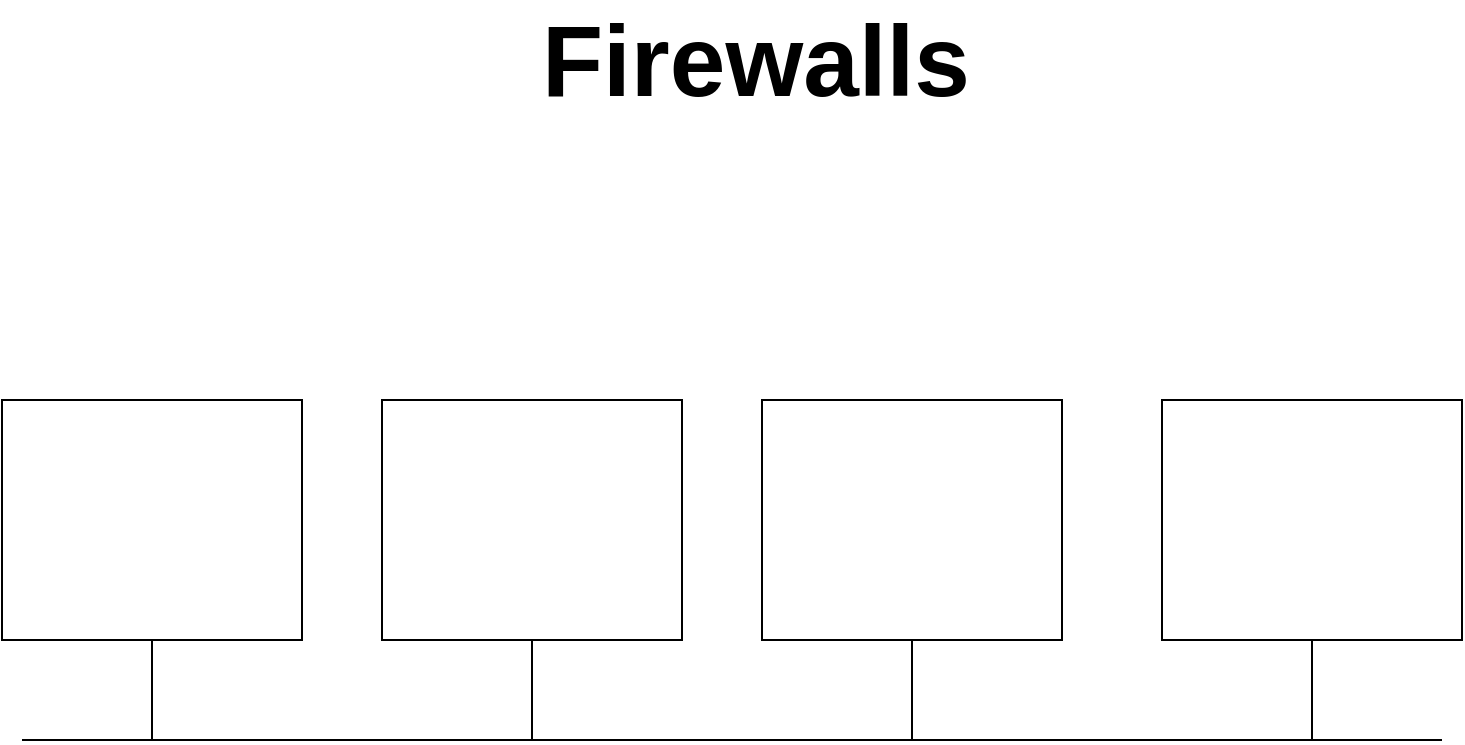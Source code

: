 <mxfile>
    <diagram id="KjghdthNdIoH8LnnKYAB" name="Page-1">
        <mxGraphModel dx="2003" dy="2251" grid="1" gridSize="10" guides="1" tooltips="1" connect="1" arrows="1" fold="1" page="1" pageScale="1" pageWidth="827" pageHeight="1169" math="0" shadow="0">
            <root>
                <mxCell id="0"/>
                <mxCell id="1" parent="0"/>
                <mxCell id="2" value="Firewalls" style="text;strokeColor=none;align=center;fillColor=none;html=1;verticalAlign=middle;whiteSpace=wrap;rounded=0;fontSize=50;fontStyle=1" parent="1" vertex="1">
                    <mxGeometry x="-543" y="-1150" width="260" height="60" as="geometry"/>
                </mxCell>
                <mxCell id="9" style="edgeStyle=none;html=1;fontSize=50;endArrow=none;endFill=0;" parent="1" source="4" edge="1">
                    <mxGeometry relative="1" as="geometry">
                        <mxPoint x="-715" y="-780" as="targetPoint"/>
                    </mxGeometry>
                </mxCell>
                <mxCell id="4" value="" style="whiteSpace=wrap;html=1;fontSize=50;" parent="1" vertex="1">
                    <mxGeometry x="-790" y="-950" width="150" height="120" as="geometry"/>
                </mxCell>
                <mxCell id="10" style="edgeStyle=none;html=1;fontSize=50;endArrow=none;endFill=0;" parent="1" source="5" edge="1">
                    <mxGeometry relative="1" as="geometry">
                        <mxPoint x="-525" y="-780" as="targetPoint"/>
                    </mxGeometry>
                </mxCell>
                <mxCell id="5" value="" style="whiteSpace=wrap;html=1;fontSize=50;" parent="1" vertex="1">
                    <mxGeometry x="-600" y="-950" width="150" height="120" as="geometry"/>
                </mxCell>
                <mxCell id="11" style="edgeStyle=none;html=1;fontSize=50;endArrow=none;endFill=0;" parent="1" source="6" edge="1">
                    <mxGeometry relative="1" as="geometry">
                        <mxPoint x="-335" y="-780" as="targetPoint"/>
                    </mxGeometry>
                </mxCell>
                <mxCell id="6" value="" style="whiteSpace=wrap;html=1;fontSize=50;" parent="1" vertex="1">
                    <mxGeometry x="-410" y="-950" width="150" height="120" as="geometry"/>
                </mxCell>
                <mxCell id="12" style="edgeStyle=none;html=1;fontSize=50;endArrow=none;endFill=0;" parent="1" source="7" edge="1">
                    <mxGeometry relative="1" as="geometry">
                        <mxPoint x="-135" y="-780" as="targetPoint"/>
                    </mxGeometry>
                </mxCell>
                <mxCell id="7" value="" style="whiteSpace=wrap;html=1;fontSize=50;" parent="1" vertex="1">
                    <mxGeometry x="-210" y="-950" width="150" height="120" as="geometry"/>
                </mxCell>
                <mxCell id="8" value="" style="edgeStyle=none;orthogonalLoop=1;jettySize=auto;html=1;fontSize=50;endArrow=none;endFill=0;" parent="1" edge="1">
                    <mxGeometry width="80" relative="1" as="geometry">
                        <mxPoint x="-780" y="-780" as="sourcePoint"/>
                        <mxPoint x="-70" y="-780" as="targetPoint"/>
                        <Array as="points"/>
                    </mxGeometry>
                </mxCell>
            </root>
        </mxGraphModel>
    </diagram>
    <diagram id="2svTbPf76KLGxqdbL2h_" name="Page-2">
        <mxGraphModel dx="1176" dy="1082" grid="1" gridSize="10" guides="1" tooltips="1" connect="1" arrows="1" fold="1" page="1" pageScale="1" pageWidth="827" pageHeight="1169" math="0" shadow="0">
            <root>
                <mxCell id="0"/>
                <mxCell id="1" parent="0"/>
                <mxCell id="EggRVoT5NFq2q868dil3-1" value="De-capsulation" style="text;strokeColor=none;align=center;fillColor=none;html=1;verticalAlign=middle;whiteSpace=wrap;rounded=0;fontSize=50;fontStyle=1" parent="1" vertex="1">
                    <mxGeometry x="210" y="50" width="390" height="50" as="geometry"/>
                </mxCell>
                <mxCell id="EggRVoT5NFq2q868dil3-2" value="" style="whiteSpace=wrap;html=1;fontSize=50;strokeColor=default;" parent="1" vertex="1">
                    <mxGeometry x="120" y="160" width="590" height="60" as="geometry"/>
                </mxCell>
                <mxCell id="EggRVoT5NFq2q868dil3-3" value="Frame" style="whiteSpace=wrap;html=1;fontSize=22;strokeColor=#FF6666;fontStyle=1" parent="1" vertex="1">
                    <mxGeometry x="610" y="160" width="100" height="60" as="geometry"/>
                </mxCell>
                <mxCell id="EggRVoT5NFq2q868dil3-4" value="Packet" style="whiteSpace=wrap;html=1;fontSize=22;strokeColor=#33FF33;fontStyle=1" parent="1" vertex="1">
                    <mxGeometry x="510" y="160" width="100" height="60" as="geometry"/>
                </mxCell>
                <mxCell id="EggRVoT5NFq2q868dil3-14" style="edgeStyle=none;html=1;fontSize=22;endArrow=classic;endFill=1;strokeColor=#6666FF;" parent="1" source="EggRVoT5NFq2q868dil3-5" edge="1">
                    <mxGeometry relative="1" as="geometry">
                        <mxPoint x="460" y="310" as="targetPoint"/>
                    </mxGeometry>
                </mxCell>
                <mxCell id="EggRVoT5NFq2q868dil3-5" value="Segment" style="whiteSpace=wrap;html=1;fontSize=22;strokeColor=#6666FF;fontStyle=1" parent="1" vertex="1">
                    <mxGeometry x="410" y="160" width="100" height="60" as="geometry"/>
                </mxCell>
                <mxCell id="EggRVoT5NFq2q868dil3-6" value="CRC" style="whiteSpace=wrap;html=1;fontSize=22;strokeColor=#FF6666;fontStyle=1" parent="1" vertex="1">
                    <mxGeometry x="120" y="160" width="60" height="60" as="geometry"/>
                </mxCell>
                <mxCell id="EggRVoT5NFq2q868dil3-7" value="" style="whiteSpace=wrap;html=1;fontSize=50;strokeColor=default;" parent="1" vertex="1">
                    <mxGeometry x="260" y="330" width="390" height="60" as="geometry"/>
                </mxCell>
                <mxCell id="EggRVoT5NFq2q868dil3-12" style="edgeStyle=none;html=1;entryX=0.641;entryY=-0.002;entryDx=0;entryDy=0;entryPerimeter=0;fontSize=22;endArrow=none;endFill=0;" parent="1" source="EggRVoT5NFq2q868dil3-8" target="EggRVoT5NFq2q868dil3-11" edge="1">
                    <mxGeometry relative="1" as="geometry"/>
                </mxCell>
                <mxCell id="EggRVoT5NFq2q868dil3-8" value="" style="whiteSpace=wrap;html=1;fontSize=22;strokeColor=#6666FF;fontStyle=1" parent="1" vertex="1">
                    <mxGeometry x="520" y="330" width="70" height="60" as="geometry"/>
                </mxCell>
                <mxCell id="EggRVoT5NFq2q868dil3-13" style="edgeStyle=none;html=1;fontSize=22;endArrow=none;endFill=0;" parent="1" source="EggRVoT5NFq2q868dil3-9" target="EggRVoT5NFq2q868dil3-10" edge="1">
                    <mxGeometry relative="1" as="geometry"/>
                </mxCell>
                <mxCell id="EggRVoT5NFq2q868dil3-9" value="" style="whiteSpace=wrap;html=1;fontSize=22;strokeColor=#6666FF;fontStyle=1" parent="1" vertex="1">
                    <mxGeometry x="590" y="330" width="60" height="60" as="geometry"/>
                </mxCell>
                <mxCell id="EggRVoT5NFq2q868dil3-10" value="Session ID" style="text;strokeColor=none;align=center;fillColor=none;html=1;verticalAlign=middle;whiteSpace=wrap;rounded=0;fontSize=22;fontStyle=1" parent="1" vertex="1">
                    <mxGeometry x="600" y="270" width="130" height="30" as="geometry"/>
                </mxCell>
                <mxCell id="EggRVoT5NFq2q868dil3-11" value="Port Number" style="text;strokeColor=none;align=center;fillColor=none;html=1;verticalAlign=middle;whiteSpace=wrap;rounded=0;fontSize=22;fontStyle=1" parent="1" vertex="1">
                    <mxGeometry x="430" y="420" width="145" height="30" as="geometry"/>
                </mxCell>
            </root>
        </mxGraphModel>
    </diagram>
    <diagram id="2sm4W_NgAzJhaPMFePth" name="Page-3">
        <mxGraphModel dx="980" dy="902" grid="1" gridSize="10" guides="1" tooltips="1" connect="1" arrows="1" fold="1" page="1" pageScale="1" pageWidth="827" pageHeight="1169" math="0" shadow="0">
            <root>
                <mxCell id="0"/>
                <mxCell id="1" parent="0"/>
                <mxCell id="8_e49XDfEhmXD4fNm4jB-1" value="UTP/STP" style="text;strokeColor=none;align=center;fillColor=none;html=1;verticalAlign=middle;whiteSpace=wrap;rounded=0;fontSize=50;fontStyle=1" parent="1" vertex="1">
                    <mxGeometry x="370" y="40" width="120" height="30" as="geometry"/>
                </mxCell>
                <mxCell id="8_e49XDfEhmXD4fNm4jB-2" value="Straight" style="text;strokeColor=none;align=center;fillColor=none;html=1;verticalAlign=middle;whiteSpace=wrap;rounded=0;fontSize=30;fontStyle=1" parent="1" vertex="1">
                    <mxGeometry x="90" y="150" width="120" height="30" as="geometry"/>
                </mxCell>
                <mxCell id="8_e49XDfEhmXD4fNm4jB-3" value="Cross" style="text;strokeColor=none;align=center;fillColor=none;html=1;verticalAlign=middle;whiteSpace=wrap;rounded=0;fontSize=30;fontStyle=1" parent="1" vertex="1">
                    <mxGeometry x="340" y="150" width="120" height="30" as="geometry"/>
                </mxCell>
                <mxCell id="8_e49XDfEhmXD4fNm4jB-4" value="1&lt;br&gt;2&lt;br&gt;3&lt;br&gt;4&lt;br&gt;5&lt;br&gt;6&lt;br&gt;7&lt;br&gt;8" style="text;strokeColor=none;align=center;fillColor=none;html=1;verticalAlign=middle;whiteSpace=wrap;rounded=0;fontSize=30;fontStyle=1" parent="1" vertex="1">
                    <mxGeometry x="30" y="230" width="60" height="310" as="geometry"/>
                </mxCell>
                <mxCell id="8_e49XDfEhmXD4fNm4jB-5" value="1&lt;br&gt;2&lt;br&gt;3&lt;br&gt;4&lt;br&gt;5&lt;br&gt;6&lt;br&gt;7&lt;br&gt;8" style="text;strokeColor=none;align=center;fillColor=none;html=1;verticalAlign=middle;whiteSpace=wrap;rounded=0;fontSize=30;fontStyle=1" parent="1" vertex="1">
                    <mxGeometry x="210" y="230" width="60" height="310" as="geometry"/>
                </mxCell>
                <mxCell id="8_e49XDfEhmXD4fNm4jB-6" value="1&lt;br&gt;2&lt;br&gt;3&lt;br&gt;4&lt;br&gt;5&lt;br&gt;6&lt;br&gt;7&lt;br&gt;8" style="text;strokeColor=none;align=center;fillColor=none;html=1;verticalAlign=middle;whiteSpace=wrap;rounded=0;fontSize=30;fontStyle=1" parent="1" vertex="1">
                    <mxGeometry x="474" y="230" width="60" height="310" as="geometry"/>
                </mxCell>
                <mxCell id="8_e49XDfEhmXD4fNm4jB-7" value="1&lt;br&gt;2&lt;br&gt;3&lt;br&gt;4&lt;br&gt;5&lt;br&gt;6&lt;br&gt;7&lt;br&gt;8" style="text;strokeColor=none;align=center;fillColor=none;html=1;verticalAlign=middle;whiteSpace=wrap;rounded=0;fontSize=30;fontStyle=1" parent="1" vertex="1">
                    <mxGeometry x="294" y="230" width="60" height="310" as="geometry"/>
                </mxCell>
                <mxCell id="8_e49XDfEhmXD4fNm4jB-8" value="" style="edgeStyle=none;orthogonalLoop=1;jettySize=auto;html=1;strokeColor=#6666FF;fontSize=30;endArrow=classic;endFill=1;entryX=0.006;entryY=0.307;entryDx=0;entryDy=0;entryPerimeter=0;" parent="1" target="8_e49XDfEhmXD4fNm4jB-6" edge="1">
                    <mxGeometry width="80" relative="1" as="geometry">
                        <mxPoint x="344" y="260" as="sourcePoint"/>
                        <mxPoint x="424" y="260" as="targetPoint"/>
                        <Array as="points"/>
                    </mxGeometry>
                </mxCell>
                <mxCell id="8_e49XDfEhmXD4fNm4jB-9" value="" style="edgeStyle=none;orthogonalLoop=1;jettySize=auto;html=1;strokeColor=#6666FF;fontSize=30;endArrow=classic;endFill=1;entryX=0.006;entryY=0.307;entryDx=0;entryDy=0;entryPerimeter=0;" parent="1" edge="1">
                    <mxGeometry width="80" relative="1" as="geometry">
                        <mxPoint x="343.64" y="290" as="sourcePoint"/>
                        <mxPoint x="474.0" y="355.17" as="targetPoint"/>
                        <Array as="points"/>
                    </mxGeometry>
                </mxCell>
                <mxCell id="8_e49XDfEhmXD4fNm4jB-11" value="" style="edgeStyle=none;orthogonalLoop=1;jettySize=auto;html=1;strokeColor=#6666FF;fontSize=30;endArrow=classic;endFill=1;entryX=-0.01;entryY=0.098;entryDx=0;entryDy=0;entryPerimeter=0;" parent="1" target="8_e49XDfEhmXD4fNm4jB-6" edge="1">
                    <mxGeometry width="80" relative="1" as="geometry">
                        <mxPoint x="344" y="370" as="sourcePoint"/>
                        <mxPoint x="424" y="370" as="targetPoint"/>
                        <Array as="points"/>
                    </mxGeometry>
                </mxCell>
                <mxCell id="8_e49XDfEhmXD4fNm4jB-12" value="" style="edgeStyle=none;orthogonalLoop=1;jettySize=auto;html=1;strokeColor=#6666FF;fontSize=30;endArrow=classic;endFill=1;entryX=-0.01;entryY=0.098;entryDx=0;entryDy=0;entryPerimeter=0;" parent="1" edge="1">
                    <mxGeometry width="80" relative="1" as="geometry">
                        <mxPoint x="344.6" y="399.62" as="sourcePoint"/>
                        <mxPoint x="474.0" y="290" as="targetPoint"/>
                        <Array as="points"/>
                    </mxGeometry>
                </mxCell>
                <mxCell id="8_e49XDfEhmXD4fNm4jB-13" value="" style="edgeStyle=none;orthogonalLoop=1;jettySize=auto;html=1;strokeColor=#6666FF;fontSize=30;endArrow=classic;endFill=1;entryX=0.006;entryY=0.307;entryDx=0;entryDy=0;entryPerimeter=0;" parent="1" edge="1">
                    <mxGeometry width="80" relative="1" as="geometry">
                        <mxPoint x="343.64" y="330" as="sourcePoint"/>
                        <mxPoint x="474" y="395.17" as="targetPoint"/>
                        <Array as="points"/>
                    </mxGeometry>
                </mxCell>
                <mxCell id="8_e49XDfEhmXD4fNm4jB-15" value="" style="edgeStyle=none;orthogonalLoop=1;jettySize=auto;html=1;strokeColor=#6666FF;fontSize=30;endArrow=classic;endFill=1;entryX=-0.023;entryY=0.096;entryDx=0;entryDy=0;entryPerimeter=0;" parent="1" target="8_e49XDfEhmXD4fNm4jB-5" edge="1">
                    <mxGeometry width="80" relative="1" as="geometry">
                        <mxPoint x="79.64" y="260" as="sourcePoint"/>
                        <mxPoint x="210.0" y="325.17" as="targetPoint"/>
                        <Array as="points"/>
                    </mxGeometry>
                </mxCell>
                <mxCell id="8_e49XDfEhmXD4fNm4jB-16" value="" style="edgeStyle=none;orthogonalLoop=1;jettySize=auto;html=1;strokeColor=#6666FF;fontSize=30;endArrow=classic;endFill=1;entryX=0;entryY=0.226;entryDx=0;entryDy=0;entryPerimeter=0;" parent="1" target="8_e49XDfEhmXD4fNm4jB-5" edge="1">
                    <mxGeometry width="80" relative="1" as="geometry">
                        <mxPoint x="79.64" y="300" as="sourcePoint"/>
                        <mxPoint x="210" y="365.17" as="targetPoint"/>
                        <Array as="points"/>
                    </mxGeometry>
                </mxCell>
                <mxCell id="8_e49XDfEhmXD4fNm4jB-17" value="" style="edgeStyle=none;orthogonalLoop=1;jettySize=auto;html=1;strokeColor=#6666FF;fontSize=30;endArrow=classic;endFill=1;entryX=0.003;entryY=0.438;entryDx=0;entryDy=0;entryPerimeter=0;exitX=1;exitY=0.44;exitDx=0;exitDy=0;exitPerimeter=0;" parent="1" target="8_e49XDfEhmXD4fNm4jB-5" edge="1">
                    <mxGeometry width="80" relative="1" as="geometry">
                        <mxPoint x="80" y="366.4" as="sourcePoint"/>
                        <mxPoint x="200.24" y="366.4" as="targetPoint"/>
                        <Array as="points"/>
                    </mxGeometry>
                </mxCell>
                <mxCell id="8_e49XDfEhmXD4fNm4jB-18" value="" style="edgeStyle=none;orthogonalLoop=1;jettySize=auto;html=1;strokeColor=#6666FF;fontSize=30;endArrow=classic;endFill=1;entryX=-0.01;entryY=0.098;entryDx=0;entryDy=0;entryPerimeter=0;exitX=0.833;exitY=0.548;exitDx=0;exitDy=0;exitPerimeter=0;" parent="1" source="8_e49XDfEhmXD4fNm4jB-4" edge="1">
                    <mxGeometry width="80" relative="1" as="geometry">
                        <mxPoint x="80.6" y="509.62" as="sourcePoint"/>
                        <mxPoint x="210" y="400" as="targetPoint"/>
                        <Array as="points"/>
                    </mxGeometry>
                </mxCell>
                <mxCell id="8_e49XDfEhmXD4fNm4jB-19" value="" style="edgeStyle=none;orthogonalLoop=1;jettySize=auto;html=1;strokeColor=#6666FF;fontSize=30;endArrow=classic;endFill=1;entryX=-0.005;entryY=0.32;entryDx=0;entryDy=0;entryPerimeter=0;" parent="1" target="8_e49XDfEhmXD4fNm4jB-5" edge="1">
                    <mxGeometry width="80" relative="1" as="geometry">
                        <mxPoint x="79.64" y="330" as="sourcePoint"/>
                        <mxPoint x="210" y="395.17" as="targetPoint"/>
                        <Array as="points"/>
                    </mxGeometry>
                </mxCell>
                <mxCell id="8_e49XDfEhmXD4fNm4jB-20" value="" style="edgeStyle=none;orthogonalLoop=1;jettySize=auto;html=1;strokeColor=#6666FF;fontSize=30;endArrow=classic;endFill=1;entryX=-0.023;entryY=0.096;entryDx=0;entryDy=0;entryPerimeter=0;" parent="1" edge="1">
                    <mxGeometry width="80" relative="1" as="geometry">
                        <mxPoint x="79.46" y="440.24" as="sourcePoint"/>
                        <mxPoint x="208.44" y="440" as="targetPoint"/>
                        <Array as="points"/>
                    </mxGeometry>
                </mxCell>
                <mxCell id="8_e49XDfEhmXD4fNm4jB-21" value="" style="edgeStyle=none;orthogonalLoop=1;jettySize=auto;html=1;strokeColor=#6666FF;fontSize=30;endArrow=classic;endFill=1;entryX=0;entryY=0.226;entryDx=0;entryDy=0;entryPerimeter=0;" parent="1" edge="1">
                    <mxGeometry width="80" relative="1" as="geometry">
                        <mxPoint x="79.46" y="480.24" as="sourcePoint"/>
                        <mxPoint x="209.82" y="480.3" as="targetPoint"/>
                        <Array as="points"/>
                    </mxGeometry>
                </mxCell>
                <mxCell id="8_e49XDfEhmXD4fNm4jB-24" value="" style="edgeStyle=none;orthogonalLoop=1;jettySize=auto;html=1;strokeColor=#6666FF;fontSize=30;endArrow=classic;endFill=1;entryX=-0.005;entryY=0.32;entryDx=0;entryDy=0;entryPerimeter=0;" parent="1" edge="1">
                    <mxGeometry width="80" relative="1" as="geometry">
                        <mxPoint x="79.46" y="510.24" as="sourcePoint"/>
                        <mxPoint x="209.52" y="509.44" as="targetPoint"/>
                        <Array as="points"/>
                    </mxGeometry>
                </mxCell>
                <mxCell id="8_e49XDfEhmXD4fNm4jB-25" value="" style="whiteSpace=wrap;html=1;strokeColor=default;fontSize=30;" parent="1" vertex="1">
                    <mxGeometry x="150" y="620" width="190" height="270" as="geometry"/>
                </mxCell>
                <mxCell id="8_e49XDfEhmXD4fNm4jB-27" value="Routers" style="whiteSpace=wrap;html=1;strokeColor=default;fontSize=30;fontStyle=1" parent="1" vertex="1">
                    <mxGeometry x="160" y="630" width="170" height="80" as="geometry"/>
                </mxCell>
                <mxCell id="8_e49XDfEhmXD4fNm4jB-28" value="Hosts" style="whiteSpace=wrap;html=1;strokeColor=default;fontSize=30;fontStyle=1" parent="1" vertex="1">
                    <mxGeometry x="160" y="780" width="170" height="80" as="geometry"/>
                </mxCell>
                <mxCell id="8_e49XDfEhmXD4fNm4jB-29" value="" style="whiteSpace=wrap;html=1;strokeColor=default;fontSize=30;" parent="1" vertex="1">
                    <mxGeometry x="430" y="620" width="190" height="270" as="geometry"/>
                </mxCell>
                <mxCell id="8_e49XDfEhmXD4fNm4jB-30" value="HUB" style="whiteSpace=wrap;html=1;strokeColor=default;fontSize=30;fontStyle=1" parent="1" vertex="1">
                    <mxGeometry x="440" y="630" width="170" height="80" as="geometry"/>
                </mxCell>
                <mxCell id="8_e49XDfEhmXD4fNm4jB-31" value="Switches" style="whiteSpace=wrap;html=1;strokeColor=default;fontSize=30;fontStyle=1" parent="1" vertex="1">
                    <mxGeometry x="440" y="780" width="170" height="80" as="geometry"/>
                </mxCell>
                <mxCell id="8_e49XDfEhmXD4fNm4jB-32" value="" style="edgeStyle=none;orthogonalLoop=1;jettySize=auto;html=1;strokeColor=#6666FF;fontSize=30;endArrow=classic;endFill=1;" parent="1" edge="1">
                    <mxGeometry width="80" relative="1" as="geometry">
                        <mxPoint x="186" y="715" as="sourcePoint"/>
                        <mxPoint x="185.73" y="775" as="targetPoint"/>
                        <Array as="points"/>
                    </mxGeometry>
                </mxCell>
                <mxCell id="8_e49XDfEhmXD4fNm4jB-33" value="" style="edgeStyle=none;orthogonalLoop=1;jettySize=auto;html=1;strokeColor=#6666FF;fontSize=30;endArrow=classic;endFill=1;" parent="1" edge="1">
                    <mxGeometry width="80" relative="1" as="geometry">
                        <mxPoint x="300.27" y="716" as="sourcePoint"/>
                        <mxPoint x="300" y="776" as="targetPoint"/>
                        <Array as="points"/>
                    </mxGeometry>
                </mxCell>
                <mxCell id="8_e49XDfEhmXD4fNm4jB-34" value="" style="edgeStyle=none;orthogonalLoop=1;jettySize=auto;html=1;strokeColor=#6666FF;fontSize=30;endArrow=classic;endFill=1;" parent="1" edge="1">
                    <mxGeometry width="80" relative="1" as="geometry">
                        <mxPoint x="430" y="670" as="sourcePoint"/>
                        <mxPoint x="340" y="670" as="targetPoint"/>
                        <Array as="points"/>
                    </mxGeometry>
                </mxCell>
                <mxCell id="8_e49XDfEhmXD4fNm4jB-35" value="" style="edgeStyle=none;orthogonalLoop=1;jettySize=auto;html=1;strokeColor=#6666FF;fontSize=30;endArrow=classic;endFill=1;" parent="1" edge="1">
                    <mxGeometry width="80" relative="1" as="geometry">
                        <mxPoint x="430" y="800" as="sourcePoint"/>
                        <mxPoint x="340" y="800" as="targetPoint"/>
                        <Array as="points"/>
                    </mxGeometry>
                </mxCell>
                <mxCell id="8_e49XDfEhmXD4fNm4jB-36" value="" style="edgeStyle=none;orthogonalLoop=1;jettySize=auto;html=1;strokeColor=#6666FF;fontSize=30;endArrow=classic;endFill=1;entryX=1.009;entryY=0.291;entryDx=0;entryDy=0;entryPerimeter=0;exitX=-0.015;exitY=0.575;exitDx=0;exitDy=0;exitPerimeter=0;" parent="1" source="8_e49XDfEhmXD4fNm4jB-29" target="8_e49XDfEhmXD4fNm4jB-25" edge="1">
                    <mxGeometry width="80" relative="1" as="geometry">
                        <mxPoint x="430" y="790" as="sourcePoint"/>
                        <mxPoint x="340" y="790" as="targetPoint"/>
                        <Array as="points"/>
                    </mxGeometry>
                </mxCell>
                <mxCell id="8_e49XDfEhmXD4fNm4jB-37" value="" style="edgeStyle=none;orthogonalLoop=1;jettySize=auto;html=1;strokeColor=#6666FF;fontSize=30;endArrow=classic;endFill=1;entryX=-0.008;entryY=0.274;entryDx=0;entryDy=0;entryPerimeter=0;exitX=1.011;exitY=0.579;exitDx=0;exitDy=0;exitPerimeter=0;" parent="1" source="8_e49XDfEhmXD4fNm4jB-25" target="8_e49XDfEhmXD4fNm4jB-29" edge="1">
                    <mxGeometry width="80" relative="1" as="geometry">
                        <mxPoint x="440" y="800" as="sourcePoint"/>
                        <mxPoint x="351.71" y="708.57" as="targetPoint"/>
                        <Array as="points"/>
                    </mxGeometry>
                </mxCell>
                <mxCell id="8_e49XDfEhmXD4fNm4jB-38" value="" style="edgeStyle=none;orthogonalLoop=1;jettySize=auto;html=1;strokeColor=#6666FF;fontSize=30;endArrow=classic;endFill=1;" parent="1" edge="1">
                    <mxGeometry width="80" relative="1" as="geometry">
                        <mxPoint x="460.27" y="712" as="sourcePoint"/>
                        <mxPoint x="460.0" y="772" as="targetPoint"/>
                        <Array as="points"/>
                    </mxGeometry>
                </mxCell>
                <mxCell id="8_e49XDfEhmXD4fNm4jB-39" value="" style="edgeStyle=none;orthogonalLoop=1;jettySize=auto;html=1;strokeColor=#6666FF;fontSize=30;endArrow=classic;endFill=1;" parent="1" edge="1">
                    <mxGeometry width="80" relative="1" as="geometry">
                        <mxPoint x="574.54" y="713" as="sourcePoint"/>
                        <mxPoint x="574.27" y="773" as="targetPoint"/>
                        <Array as="points"/>
                    </mxGeometry>
                </mxCell>
                <mxCell id="8_e49XDfEhmXD4fNm4jB-40" value="Uplinks" style="whiteSpace=wrap;html=1;strokeColor=default;fontSize=30;fontStyle=1" parent="1" vertex="1">
                    <mxGeometry x="185" y="870" width="120" height="60" as="geometry"/>
                </mxCell>
                <mxCell id="8_e49XDfEhmXD4fNm4jB-41" value="Cross-cables" style="text;strokeColor=none;align=center;fillColor=none;html=1;verticalAlign=middle;whiteSpace=wrap;rounded=0;fontSize=12;fontStyle=1" parent="1" vertex="1">
                    <mxGeometry x="190" y="730" width="90" height="30" as="geometry"/>
                </mxCell>
                <mxCell id="8_e49XDfEhmXD4fNm4jB-42" value="Cross-cables" style="text;strokeColor=none;align=center;fillColor=none;html=1;verticalAlign=middle;whiteSpace=wrap;rounded=0;fontSize=12;fontStyle=1" parent="1" vertex="1">
                    <mxGeometry x="470" y="730" width="90" height="30" as="geometry"/>
                </mxCell>
                <mxCell id="8_e49XDfEhmXD4fNm4jB-43" value="Straight-cables" style="text;strokeColor=none;align=center;fillColor=none;html=1;verticalAlign=middle;whiteSpace=wrap;rounded=0;fontSize=12;fontStyle=1" parent="1" vertex="1">
                    <mxGeometry x="340" y="810" width="90" height="20" as="geometry"/>
                </mxCell>
                <mxCell id="8_e49XDfEhmXD4fNm4jB-44" value="Straight-cables" style="text;strokeColor=none;align=center;fillColor=none;html=1;verticalAlign=middle;whiteSpace=wrap;rounded=0;fontSize=12;fontStyle=1" parent="1" vertex="1">
                    <mxGeometry x="340" y="640" width="90" height="20" as="geometry"/>
                </mxCell>
                <mxCell id="8_e49XDfEhmXD4fNm4jB-45" value="1&lt;br&gt;2&lt;br&gt;3&lt;br&gt;4&lt;br&gt;5&lt;br&gt;6&lt;br&gt;7&lt;br&gt;8" style="text;strokeColor=none;align=center;fillColor=none;html=1;verticalAlign=middle;whiteSpace=wrap;rounded=0;fontSize=30;fontStyle=1" parent="1" vertex="1">
                    <mxGeometry x="560" y="230" width="60" height="310" as="geometry"/>
                </mxCell>
                <mxCell id="8_e49XDfEhmXD4fNm4jB-46" value="1&lt;br&gt;2&lt;br&gt;3&lt;br&gt;4&lt;br&gt;5&lt;br&gt;6&lt;br&gt;7&lt;br&gt;8" style="text;strokeColor=none;align=center;fillColor=none;html=1;verticalAlign=middle;whiteSpace=wrap;rounded=0;fontSize=30;fontStyle=1" parent="1" vertex="1">
                    <mxGeometry x="740" y="230" width="60" height="310" as="geometry"/>
                </mxCell>
                <mxCell id="8_e49XDfEhmXD4fNm4jB-47" value="Rolled" style="text;strokeColor=none;align=center;fillColor=none;html=1;verticalAlign=middle;whiteSpace=wrap;rounded=0;fontSize=30;fontStyle=1" parent="1" vertex="1">
                    <mxGeometry x="614" y="150" width="120" height="30" as="geometry"/>
                </mxCell>
            </root>
        </mxGraphModel>
    </diagram>
    <diagram id="Sas51wtD-6dHRTkwuWpJ" name="Page-4">
        <mxGraphModel dx="1651" dy="832" grid="1" gridSize="10" guides="1" tooltips="1" connect="1" arrows="1" fold="1" page="1" pageScale="1" pageWidth="827" pageHeight="1169" math="0" shadow="0">
            <root>
                <mxCell id="0"/>
                <mxCell id="1" parent="0"/>
                <mxCell id="RTLuA8qdtsRkWrPASxc1-1" value="DOD" style="text;strokeColor=none;align=center;fillColor=none;html=1;verticalAlign=middle;whiteSpace=wrap;rounded=0;fontSize=50;fontStyle=1" parent="1" vertex="1">
                    <mxGeometry x="728" y="120" width="200" height="60" as="geometry"/>
                </mxCell>
                <mxCell id="RTLuA8qdtsRkWrPASxc1-17" value="Physical/Network Access" style="whiteSpace=wrap;html=1;strokeColor=#d79b00;fontSize=22;fontStyle=1;fillColor=#ffe6cc;" parent="1" vertex="1">
                    <mxGeometry x="210" y="500" width="320" height="120" as="geometry"/>
                </mxCell>
                <mxCell id="RTLuA8qdtsRkWrPASxc1-18" value="Application/Processes" style="whiteSpace=wrap;html=1;strokeColor=#9673a6;fontSize=22;fontStyle=1;fillColor=#e1d5e7;" parent="1" vertex="1">
                    <mxGeometry x="210" y="200" width="320" height="180" as="geometry"/>
                </mxCell>
                <mxCell id="RTLuA8qdtsRkWrPASxc1-19" value="Host-to-Host" style="whiteSpace=wrap;html=1;strokeColor=#b85450;fontSize=22;fontStyle=1;fillColor=#f8cecc;" parent="1" vertex="1">
                    <mxGeometry x="210" y="380" width="320" height="60" as="geometry"/>
                </mxCell>
                <mxCell id="RTLuA8qdtsRkWrPASxc1-20" value="Internet" style="whiteSpace=wrap;html=1;strokeColor=#d6b656;fontSize=22;fontStyle=1;fillColor=#fff2cc;" parent="1" vertex="1">
                    <mxGeometry x="210" y="440" width="320" height="60" as="geometry"/>
                </mxCell>
                <mxCell id="RTLuA8qdtsRkWrPASxc1-21" value="Transport" style="whiteSpace=wrap;html=1;strokeColor=#b85450;fontSize=22;fontStyle=1;fillColor=#f8cecc;" parent="1" vertex="1">
                    <mxGeometry x="1120" y="380" width="320" height="60" as="geometry"/>
                </mxCell>
                <mxCell id="RTLuA8qdtsRkWrPASxc1-22" value="Application" style="whiteSpace=wrap;html=1;strokeColor=#9673a6;fontSize=22;fontStyle=1;fillColor=#e1d5e7;" parent="1" vertex="1">
                    <mxGeometry x="1120" y="200" width="320" height="60" as="geometry"/>
                </mxCell>
                <mxCell id="RTLuA8qdtsRkWrPASxc1-23" value="Presentation" style="whiteSpace=wrap;html=1;strokeColor=#9673a6;fontSize=22;fontStyle=1;fillColor=#e1d5e7;" parent="1" vertex="1">
                    <mxGeometry x="1120" y="260" width="320" height="60" as="geometry"/>
                </mxCell>
                <mxCell id="RTLuA8qdtsRkWrPASxc1-24" value="Session" style="whiteSpace=wrap;html=1;strokeColor=#9673a6;fontSize=22;fontStyle=1;fillColor=#e1d5e7;" parent="1" vertex="1">
                    <mxGeometry x="1120" y="320" width="320" height="60" as="geometry"/>
                </mxCell>
                <mxCell id="RTLuA8qdtsRkWrPASxc1-26" value="Network" style="whiteSpace=wrap;html=1;strokeColor=#d6b656;fontSize=22;fontStyle=1;fillColor=#fff2cc;" parent="1" vertex="1">
                    <mxGeometry x="1120" y="440" width="320" height="60" as="geometry"/>
                </mxCell>
                <mxCell id="RTLuA8qdtsRkWrPASxc1-27" value="Data link&amp;nbsp;" style="whiteSpace=wrap;html=1;strokeColor=#d79b00;fontSize=22;fontStyle=1;fillColor=#ffe6cc;" parent="1" vertex="1">
                    <mxGeometry x="1120" y="500" width="320" height="60" as="geometry"/>
                </mxCell>
                <mxCell id="RTLuA8qdtsRkWrPASxc1-28" value="Physical" style="whiteSpace=wrap;html=1;strokeColor=#d79b00;fontSize=22;fontStyle=1;fillColor=#ffe6cc;" parent="1" vertex="1">
                    <mxGeometry x="1120" y="560" width="320" height="60" as="geometry"/>
                </mxCell>
                <mxCell id="RTLuA8qdtsRkWrPASxc1-30" value="HTTP, HTTPS, FTP, SMTP, Telnet, DNS, DHCP etc." style="whiteSpace=wrap;html=1;strokeColor=default;fontSize=22;fontStyle=1" parent="1" vertex="1">
                    <mxGeometry x="550" y="207" width="560" height="160" as="geometry"/>
                </mxCell>
                <mxCell id="RTLuA8qdtsRkWrPASxc1-31" value="Ethernet" style="whiteSpace=wrap;html=1;strokeColor=default;fontSize=22;fontStyle=1" parent="1" vertex="1">
                    <mxGeometry x="550" y="510" width="560" height="110" as="geometry"/>
                </mxCell>
                <mxCell id="RTLuA8qdtsRkWrPASxc1-32" value="IP, ARP, RARP, BootP, ICMP" style="whiteSpace=wrap;html=1;strokeColor=default;fontSize=22;fontStyle=1" parent="1" vertex="1">
                    <mxGeometry x="548" y="441" width="560" height="50" as="geometry"/>
                </mxCell>
                <mxCell id="RTLuA8qdtsRkWrPASxc1-33" value="TCP/UDP" style="whiteSpace=wrap;html=1;strokeColor=default;fontSize=22;fontStyle=1" parent="1" vertex="1">
                    <mxGeometry x="548" y="380" width="560" height="50" as="geometry"/>
                </mxCell>
            </root>
        </mxGraphModel>
    </diagram>
</mxfile>